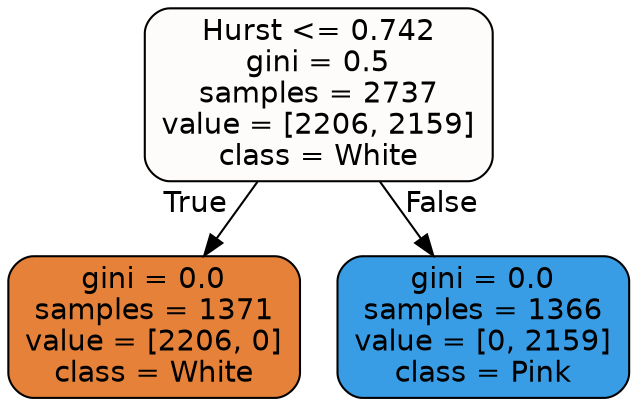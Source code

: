 digraph Tree {
node [shape=box, style="filled, rounded", color="black", fontname=helvetica] ;
edge [fontname=helvetica] ;
0 [label="Hurst <= 0.742\ngini = 0.5\nsamples = 2737\nvalue = [2206, 2159]\nclass = White", fillcolor="#e5813905"] ;
1 [label="gini = 0.0\nsamples = 1371\nvalue = [2206, 0]\nclass = White", fillcolor="#e58139ff"] ;
0 -> 1 [labeldistance=2.5, labelangle=45, headlabel="True"] ;
2 [label="gini = 0.0\nsamples = 1366\nvalue = [0, 2159]\nclass = Pink", fillcolor="#399de5ff"] ;
0 -> 2 [labeldistance=2.5, labelangle=-45, headlabel="False"] ;
}